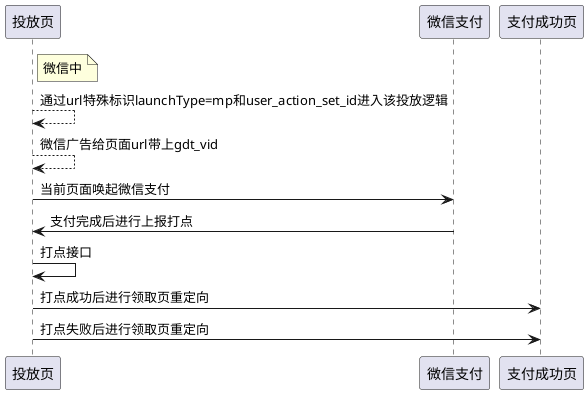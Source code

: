 @startuml
note right of 投放页: 微信中
投放页 --> 投放页 : 通过url特殊标识launchType=mp和user_action_set_id进入该投放逻辑
投放页 --> 投放页 : 微信广告给页面url带上gdt_vid
投放页 -> 微信支付 : 当前页面唤起微信支付
微信支付 -> 投放页 : 支付完成后进行上报打点
投放页 -> 投放页: 打点接口
投放页 -> 支付成功页 : 打点成功后进行领取页重定向
投放页 -> 支付成功页 : 打点失败后进行领取页重定向
@enduml